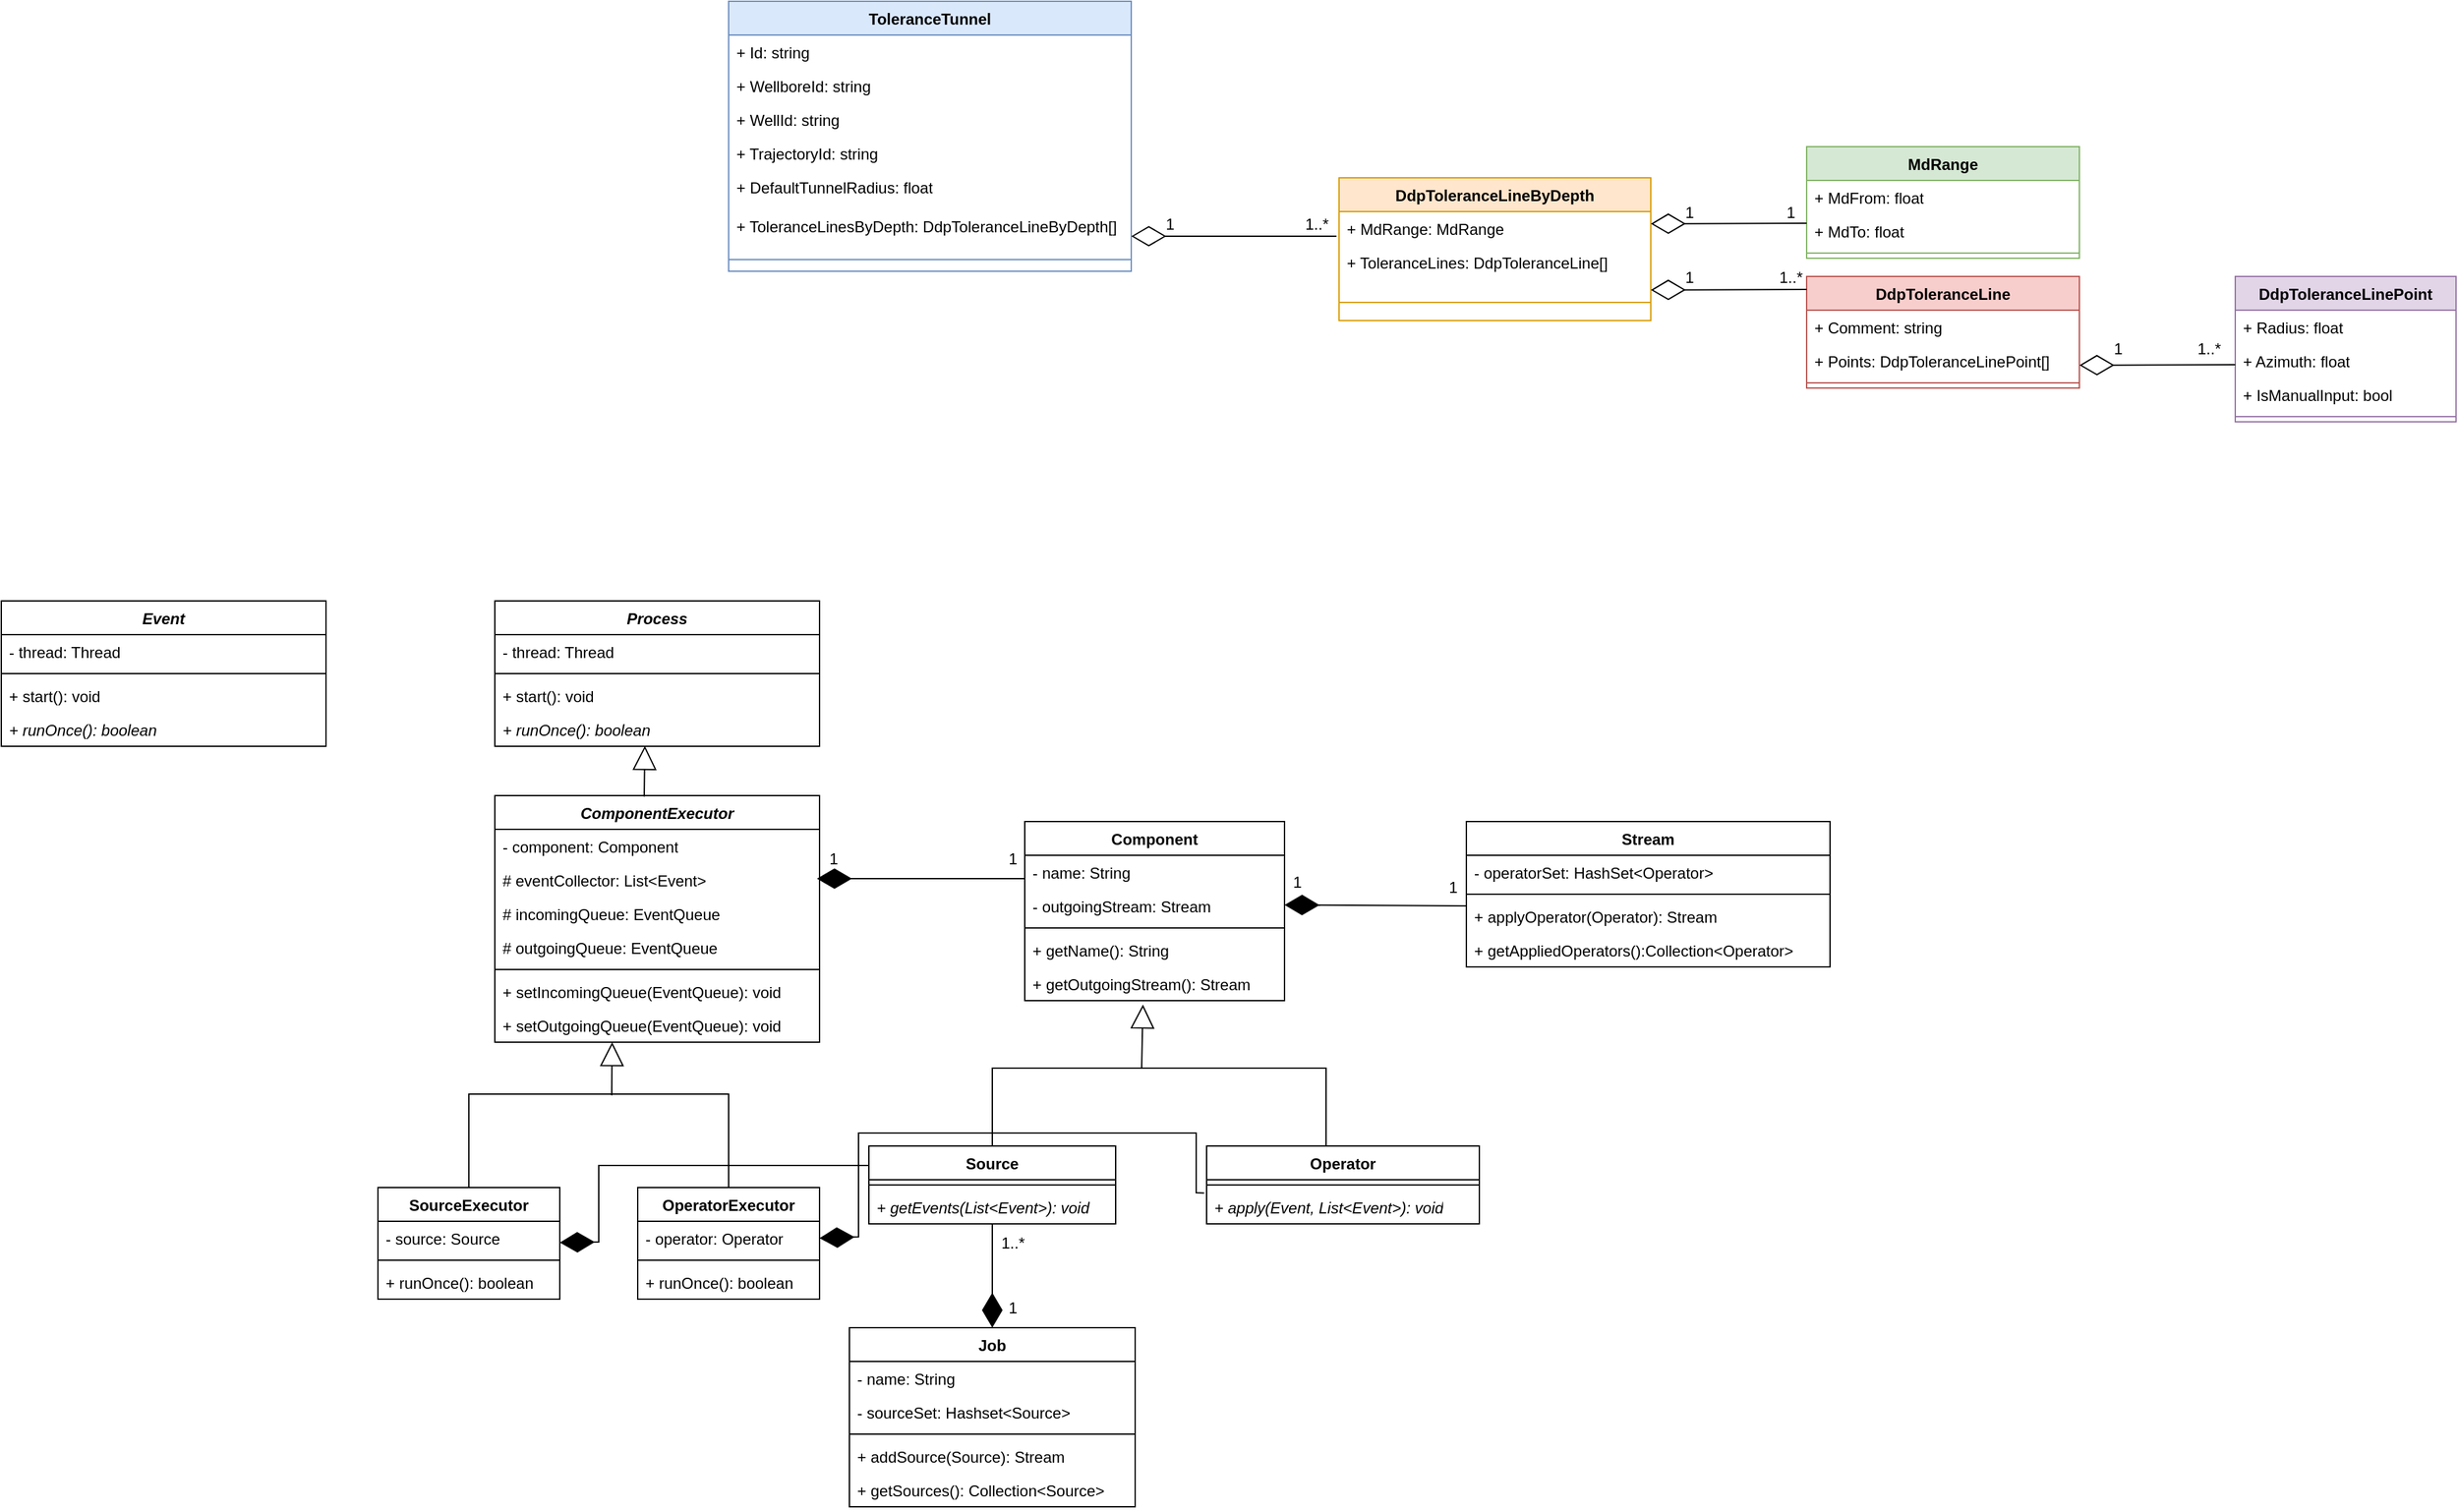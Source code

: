 <mxfile version="24.8.4">
  <diagram name="Page-1" id="TQH9wQtYQM811fhHDUME">
    <mxGraphModel dx="2277" dy="254" grid="1" gridSize="10" guides="1" tooltips="1" connect="1" arrows="1" fold="1" page="0" pageScale="1" pageWidth="850" pageHeight="1100" math="0" shadow="0">
      <root>
        <mxCell id="0" />
        <mxCell id="1" parent="0" />
        <mxCell id="qOWdi3NvwAaLhNpTAvil-1" value="ToleranceTunnel" style="swimlane;fontStyle=1;align=center;verticalAlign=top;childLayout=stackLayout;horizontal=1;startSize=26;horizontalStack=0;resizeParent=1;resizeParentMax=0;resizeLast=0;collapsible=1;marginBottom=0;whiteSpace=wrap;html=1;fillColor=#dae8fc;strokeColor=#6c8ebf;" parent="1" vertex="1">
          <mxGeometry x="10" y="658" width="310" height="208" as="geometry" />
        </mxCell>
        <mxCell id="qOWdi3NvwAaLhNpTAvil-2" value="+ Id: string" style="text;strokeColor=none;fillColor=none;align=left;verticalAlign=top;spacingLeft=4;spacingRight=4;overflow=hidden;rotatable=0;points=[[0,0.5],[1,0.5]];portConstraint=eastwest;whiteSpace=wrap;html=1;" parent="qOWdi3NvwAaLhNpTAvil-1" vertex="1">
          <mxGeometry y="26" width="310" height="26" as="geometry" />
        </mxCell>
        <mxCell id="qOWdi3NvwAaLhNpTAvil-3" value="+ WellboreId: string" style="text;strokeColor=none;fillColor=none;align=left;verticalAlign=top;spacingLeft=4;spacingRight=4;overflow=hidden;rotatable=0;points=[[0,0.5],[1,0.5]];portConstraint=eastwest;whiteSpace=wrap;html=1;" parent="qOWdi3NvwAaLhNpTAvil-1" vertex="1">
          <mxGeometry y="52" width="310" height="26" as="geometry" />
        </mxCell>
        <mxCell id="qOWdi3NvwAaLhNpTAvil-4" value="+ WellId: string" style="text;strokeColor=none;fillColor=none;align=left;verticalAlign=top;spacingLeft=4;spacingRight=4;overflow=hidden;rotatable=0;points=[[0,0.5],[1,0.5]];portConstraint=eastwest;whiteSpace=wrap;html=1;" parent="qOWdi3NvwAaLhNpTAvil-1" vertex="1">
          <mxGeometry y="78" width="310" height="26" as="geometry" />
        </mxCell>
        <mxCell id="qOWdi3NvwAaLhNpTAvil-5" value="+ TrajectoryId: string" style="text;strokeColor=none;fillColor=none;align=left;verticalAlign=top;spacingLeft=4;spacingRight=4;overflow=hidden;rotatable=0;points=[[0,0.5],[1,0.5]];portConstraint=eastwest;whiteSpace=wrap;html=1;" parent="qOWdi3NvwAaLhNpTAvil-1" vertex="1">
          <mxGeometry y="104" width="310" height="26" as="geometry" />
        </mxCell>
        <mxCell id="qOWdi3NvwAaLhNpTAvil-6" value="+ DefaultTunnelRadius: float" style="text;strokeColor=none;fillColor=none;align=left;verticalAlign=top;spacingLeft=4;spacingRight=4;overflow=hidden;rotatable=0;points=[[0,0.5],[1,0.5]];portConstraint=eastwest;whiteSpace=wrap;html=1;" parent="qOWdi3NvwAaLhNpTAvil-1" vertex="1">
          <mxGeometry y="130" width="310" height="30" as="geometry" />
        </mxCell>
        <mxCell id="qOWdi3NvwAaLhNpTAvil-7" value="+ ToleranceLinesByDepth: DdpToleranceLineByDepth[]" style="text;strokeColor=none;fillColor=none;align=left;verticalAlign=top;spacingLeft=4;spacingRight=4;overflow=hidden;rotatable=0;points=[[0,0.5],[1,0.5]];portConstraint=eastwest;whiteSpace=wrap;html=1;" parent="qOWdi3NvwAaLhNpTAvil-1" vertex="1">
          <mxGeometry y="160" width="310" height="30" as="geometry" />
        </mxCell>
        <mxCell id="qOWdi3NvwAaLhNpTAvil-8" value="&#xa;&#xa;" style="line;strokeWidth=1;fillColor=none;align=left;verticalAlign=middle;spacingTop=-1;spacingLeft=3;spacingRight=3;rotatable=0;labelPosition=right;points=[];portConstraint=eastwest;strokeColor=inherit;" parent="qOWdi3NvwAaLhNpTAvil-1" vertex="1">
          <mxGeometry y="190" width="310" height="18" as="geometry" />
        </mxCell>
        <mxCell id="qOWdi3NvwAaLhNpTAvil-9" value="&lt;span style=&quot;text-align: left;&quot;&gt;DdpToleranceLineByDepth&lt;/span&gt;" style="swimlane;fontStyle=1;align=center;verticalAlign=top;childLayout=stackLayout;horizontal=1;startSize=26;horizontalStack=0;resizeParent=1;resizeParentMax=0;resizeLast=0;collapsible=1;marginBottom=0;whiteSpace=wrap;html=1;fillColor=#ffe6cc;strokeColor=#d79b00;" parent="1" vertex="1">
          <mxGeometry x="480" y="794" width="240" height="110" as="geometry" />
        </mxCell>
        <mxCell id="qOWdi3NvwAaLhNpTAvil-10" value="+ MdRange: MdRange" style="text;strokeColor=none;fillColor=none;align=left;verticalAlign=top;spacingLeft=4;spacingRight=4;overflow=hidden;rotatable=0;points=[[0,0.5],[1,0.5]];portConstraint=eastwest;whiteSpace=wrap;html=1;" parent="qOWdi3NvwAaLhNpTAvil-9" vertex="1">
          <mxGeometry y="26" width="240" height="26" as="geometry" />
        </mxCell>
        <mxCell id="qOWdi3NvwAaLhNpTAvil-11" value="+ ToleranceLines: DdpToleranceLine[]" style="text;strokeColor=none;fillColor=none;align=left;verticalAlign=top;spacingLeft=4;spacingRight=4;overflow=hidden;rotatable=0;points=[[0,0.5],[1,0.5]];portConstraint=eastwest;whiteSpace=wrap;html=1;" parent="qOWdi3NvwAaLhNpTAvil-9" vertex="1">
          <mxGeometry y="52" width="240" height="30" as="geometry" />
        </mxCell>
        <mxCell id="qOWdi3NvwAaLhNpTAvil-12" value="" style="line;strokeWidth=1;fillColor=none;align=left;verticalAlign=middle;spacingTop=-1;spacingLeft=3;spacingRight=3;rotatable=0;labelPosition=right;points=[];portConstraint=eastwest;strokeColor=inherit;" parent="qOWdi3NvwAaLhNpTAvil-9" vertex="1">
          <mxGeometry y="82" width="240" height="28" as="geometry" />
        </mxCell>
        <mxCell id="qOWdi3NvwAaLhNpTAvil-13" value="&lt;span style=&quot;text-align: left;&quot;&gt;MdRange&lt;/span&gt;" style="swimlane;fontStyle=1;align=center;verticalAlign=top;childLayout=stackLayout;horizontal=1;startSize=26;horizontalStack=0;resizeParent=1;resizeParentMax=0;resizeLast=0;collapsible=1;marginBottom=0;whiteSpace=wrap;html=1;fillColor=#d5e8d4;strokeColor=#82b366;" parent="1" vertex="1">
          <mxGeometry x="840" y="770" width="210" height="86" as="geometry" />
        </mxCell>
        <mxCell id="qOWdi3NvwAaLhNpTAvil-14" value="+ MdFrom: float" style="text;strokeColor=none;fillColor=none;align=left;verticalAlign=top;spacingLeft=4;spacingRight=4;overflow=hidden;rotatable=0;points=[[0,0.5],[1,0.5]];portConstraint=eastwest;whiteSpace=wrap;html=1;" parent="qOWdi3NvwAaLhNpTAvil-13" vertex="1">
          <mxGeometry y="26" width="210" height="26" as="geometry" />
        </mxCell>
        <mxCell id="qOWdi3NvwAaLhNpTAvil-15" value="+ MdTo: float" style="text;strokeColor=none;fillColor=none;align=left;verticalAlign=top;spacingLeft=4;spacingRight=4;overflow=hidden;rotatable=0;points=[[0,0.5],[1,0.5]];portConstraint=eastwest;whiteSpace=wrap;html=1;" parent="qOWdi3NvwAaLhNpTAvil-13" vertex="1">
          <mxGeometry y="52" width="210" height="26" as="geometry" />
        </mxCell>
        <mxCell id="qOWdi3NvwAaLhNpTAvil-16" value="" style="line;strokeWidth=1;fillColor=none;align=left;verticalAlign=middle;spacingTop=-1;spacingLeft=3;spacingRight=3;rotatable=0;labelPosition=right;points=[];portConstraint=eastwest;strokeColor=inherit;" parent="qOWdi3NvwAaLhNpTAvil-13" vertex="1">
          <mxGeometry y="78" width="210" height="8" as="geometry" />
        </mxCell>
        <mxCell id="qOWdi3NvwAaLhNpTAvil-17" value="&lt;span style=&quot;text-align: left;&quot;&gt;DdpToleranceLine&lt;/span&gt;" style="swimlane;fontStyle=1;align=center;verticalAlign=top;childLayout=stackLayout;horizontal=1;startSize=26;horizontalStack=0;resizeParent=1;resizeParentMax=0;resizeLast=0;collapsible=1;marginBottom=0;whiteSpace=wrap;html=1;fillColor=#f8cecc;strokeColor=#b85450;" parent="1" vertex="1">
          <mxGeometry x="840" y="870" width="210" height="86" as="geometry" />
        </mxCell>
        <mxCell id="qOWdi3NvwAaLhNpTAvil-18" value="+ Comment: string" style="text;strokeColor=none;fillColor=none;align=left;verticalAlign=top;spacingLeft=4;spacingRight=4;overflow=hidden;rotatable=0;points=[[0,0.5],[1,0.5]];portConstraint=eastwest;whiteSpace=wrap;html=1;" parent="qOWdi3NvwAaLhNpTAvil-17" vertex="1">
          <mxGeometry y="26" width="210" height="26" as="geometry" />
        </mxCell>
        <mxCell id="qOWdi3NvwAaLhNpTAvil-19" value="+ Points: DdpToleranceLinePoint[]" style="text;strokeColor=none;fillColor=none;align=left;verticalAlign=top;spacingLeft=4;spacingRight=4;overflow=hidden;rotatable=0;points=[[0,0.5],[1,0.5]];portConstraint=eastwest;whiteSpace=wrap;html=1;" parent="qOWdi3NvwAaLhNpTAvil-17" vertex="1">
          <mxGeometry y="52" width="210" height="26" as="geometry" />
        </mxCell>
        <mxCell id="qOWdi3NvwAaLhNpTAvil-20" value="" style="line;strokeWidth=1;fillColor=none;align=left;verticalAlign=middle;spacingTop=-1;spacingLeft=3;spacingRight=3;rotatable=0;labelPosition=right;points=[];portConstraint=eastwest;strokeColor=inherit;" parent="qOWdi3NvwAaLhNpTAvil-17" vertex="1">
          <mxGeometry y="78" width="210" height="8" as="geometry" />
        </mxCell>
        <mxCell id="qOWdi3NvwAaLhNpTAvil-21" value="" style="group" parent="1" vertex="1" connectable="0">
          <mxGeometry x="433" y="815" width="60" height="30" as="geometry" />
        </mxCell>
        <mxCell id="qOWdi3NvwAaLhNpTAvil-22" value="" style="endArrow=diamondThin;endFill=0;endSize=24;html=1;rounded=0;" parent="qOWdi3NvwAaLhNpTAvil-21" edge="1">
          <mxGeometry width="160" relative="1" as="geometry">
            <mxPoint x="45" y="24" as="sourcePoint" />
            <mxPoint x="-113" y="24" as="targetPoint" />
          </mxGeometry>
        </mxCell>
        <mxCell id="qOWdi3NvwAaLhNpTAvil-23" value="1..*" style="text;html=1;align=center;verticalAlign=middle;whiteSpace=wrap;rounded=0;" parent="qOWdi3NvwAaLhNpTAvil-21" vertex="1">
          <mxGeometry width="60" height="30" as="geometry" />
        </mxCell>
        <mxCell id="qOWdi3NvwAaLhNpTAvil-24" value="&lt;span style=&quot;text-align: left;&quot;&gt;DdpToleranceLinePoint&lt;/span&gt;" style="swimlane;fontStyle=1;align=center;verticalAlign=top;childLayout=stackLayout;horizontal=1;startSize=26;horizontalStack=0;resizeParent=1;resizeParentMax=0;resizeLast=0;collapsible=1;marginBottom=0;whiteSpace=wrap;html=1;fillColor=#e1d5e7;strokeColor=#9673a6;" parent="1" vertex="1">
          <mxGeometry x="1170" y="870" width="170" height="112" as="geometry" />
        </mxCell>
        <mxCell id="qOWdi3NvwAaLhNpTAvil-25" value="+ Radius: float" style="text;strokeColor=none;fillColor=none;align=left;verticalAlign=top;spacingLeft=4;spacingRight=4;overflow=hidden;rotatable=0;points=[[0,0.5],[1,0.5]];portConstraint=eastwest;whiteSpace=wrap;html=1;" parent="qOWdi3NvwAaLhNpTAvil-24" vertex="1">
          <mxGeometry y="26" width="170" height="26" as="geometry" />
        </mxCell>
        <mxCell id="qOWdi3NvwAaLhNpTAvil-26" value="+ Azimuth: float" style="text;strokeColor=none;fillColor=none;align=left;verticalAlign=top;spacingLeft=4;spacingRight=4;overflow=hidden;rotatable=0;points=[[0,0.5],[1,0.5]];portConstraint=eastwest;whiteSpace=wrap;html=1;" parent="qOWdi3NvwAaLhNpTAvil-24" vertex="1">
          <mxGeometry y="52" width="170" height="26" as="geometry" />
        </mxCell>
        <mxCell id="qOWdi3NvwAaLhNpTAvil-27" value="+ IsManualInput: bool" style="text;strokeColor=none;fillColor=none;align=left;verticalAlign=top;spacingLeft=4;spacingRight=4;overflow=hidden;rotatable=0;points=[[0,0.5],[1,0.5]];portConstraint=eastwest;whiteSpace=wrap;html=1;" parent="qOWdi3NvwAaLhNpTAvil-24" vertex="1">
          <mxGeometry y="78" width="170" height="26" as="geometry" />
        </mxCell>
        <mxCell id="qOWdi3NvwAaLhNpTAvil-28" value="" style="line;strokeWidth=1;fillColor=none;align=left;verticalAlign=middle;spacingTop=-1;spacingLeft=3;spacingRight=3;rotatable=0;labelPosition=right;points=[];portConstraint=eastwest;strokeColor=inherit;" parent="qOWdi3NvwAaLhNpTAvil-24" vertex="1">
          <mxGeometry y="104" width="170" height="8" as="geometry" />
        </mxCell>
        <mxCell id="qOWdi3NvwAaLhNpTAvil-29" value="" style="endArrow=diamondThin;endFill=0;endSize=24;html=1;rounded=0;" parent="1" edge="1">
          <mxGeometry width="160" relative="1" as="geometry">
            <mxPoint x="840" y="829" as="sourcePoint" />
            <mxPoint x="720" y="829.41" as="targetPoint" />
          </mxGeometry>
        </mxCell>
        <mxCell id="qOWdi3NvwAaLhNpTAvil-30" value="" style="endArrow=diamondThin;endFill=0;endSize=24;html=1;rounded=0;" parent="1" edge="1">
          <mxGeometry width="160" relative="1" as="geometry">
            <mxPoint x="840" y="880" as="sourcePoint" />
            <mxPoint x="720" y="880.41" as="targetPoint" />
          </mxGeometry>
        </mxCell>
        <mxCell id="qOWdi3NvwAaLhNpTAvil-31" value="1" style="text;html=1;align=center;verticalAlign=middle;whiteSpace=wrap;rounded=0;" parent="1" vertex="1">
          <mxGeometry x="798" y="806" width="60" height="30" as="geometry" />
        </mxCell>
        <mxCell id="qOWdi3NvwAaLhNpTAvil-32" value="1..*" style="text;html=1;align=center;verticalAlign=middle;whiteSpace=wrap;rounded=0;" parent="1" vertex="1">
          <mxGeometry x="798" y="856" width="60" height="30" as="geometry" />
        </mxCell>
        <mxCell id="qOWdi3NvwAaLhNpTAvil-33" value="" style="endArrow=diamondThin;endFill=0;endSize=24;html=1;rounded=0;" parent="1" edge="1">
          <mxGeometry width="160" relative="1" as="geometry">
            <mxPoint x="1170" y="938" as="sourcePoint" />
            <mxPoint x="1050" y="938.41" as="targetPoint" />
          </mxGeometry>
        </mxCell>
        <mxCell id="qOWdi3NvwAaLhNpTAvil-34" value="1..*" style="text;html=1;align=center;verticalAlign=middle;whiteSpace=wrap;rounded=0;" parent="1" vertex="1">
          <mxGeometry x="1120" y="911" width="60" height="30" as="geometry" />
        </mxCell>
        <mxCell id="qOWdi3NvwAaLhNpTAvil-38" value="1" style="text;html=1;align=center;verticalAlign=middle;whiteSpace=wrap;rounded=0;" parent="1" vertex="1">
          <mxGeometry x="320" y="815" width="60" height="30" as="geometry" />
        </mxCell>
        <mxCell id="qOWdi3NvwAaLhNpTAvil-42" value="1" style="text;html=1;align=center;verticalAlign=middle;whiteSpace=wrap;rounded=0;" parent="1" vertex="1">
          <mxGeometry x="720" y="806" width="60" height="30" as="geometry" />
        </mxCell>
        <mxCell id="qOWdi3NvwAaLhNpTAvil-43" value="1" style="text;html=1;align=center;verticalAlign=middle;whiteSpace=wrap;rounded=0;" parent="1" vertex="1">
          <mxGeometry x="720" y="856" width="60" height="30" as="geometry" />
        </mxCell>
        <mxCell id="qOWdi3NvwAaLhNpTAvil-44" value="1" style="text;html=1;align=center;verticalAlign=middle;whiteSpace=wrap;rounded=0;" parent="1" vertex="1">
          <mxGeometry x="1050" y="911" width="60" height="30" as="geometry" />
        </mxCell>
        <mxCell id="O60IhAS-51ve3mMH8GBg-1" value="Component" style="swimlane;fontStyle=1;align=center;verticalAlign=top;childLayout=stackLayout;horizontal=1;startSize=26;horizontalStack=0;resizeParent=1;resizeParentMax=0;resizeLast=0;collapsible=1;marginBottom=0;whiteSpace=wrap;html=1;" vertex="1" parent="1">
          <mxGeometry x="238" y="1290" width="200" height="138" as="geometry" />
        </mxCell>
        <mxCell id="O60IhAS-51ve3mMH8GBg-2" value="- name: String" style="text;strokeColor=none;fillColor=none;align=left;verticalAlign=top;spacingLeft=4;spacingRight=4;overflow=hidden;rotatable=0;points=[[0,0.5],[1,0.5]];portConstraint=eastwest;whiteSpace=wrap;html=1;" vertex="1" parent="O60IhAS-51ve3mMH8GBg-1">
          <mxGeometry y="26" width="200" height="26" as="geometry" />
        </mxCell>
        <mxCell id="O60IhAS-51ve3mMH8GBg-16" value="- outgoingStream: Stream" style="text;strokeColor=none;fillColor=none;align=left;verticalAlign=top;spacingLeft=4;spacingRight=4;overflow=hidden;rotatable=0;points=[[0,0.5],[1,0.5]];portConstraint=eastwest;whiteSpace=wrap;html=1;" vertex="1" parent="O60IhAS-51ve3mMH8GBg-1">
          <mxGeometry y="52" width="200" height="26" as="geometry" />
        </mxCell>
        <mxCell id="O60IhAS-51ve3mMH8GBg-3" value="" style="line;strokeWidth=1;fillColor=none;align=left;verticalAlign=middle;spacingTop=-1;spacingLeft=3;spacingRight=3;rotatable=0;labelPosition=right;points=[];portConstraint=eastwest;strokeColor=inherit;" vertex="1" parent="O60IhAS-51ve3mMH8GBg-1">
          <mxGeometry y="78" width="200" height="8" as="geometry" />
        </mxCell>
        <mxCell id="O60IhAS-51ve3mMH8GBg-4" value="+ getName(): String&lt;div&gt;&lt;br&gt;&lt;/div&gt;" style="text;strokeColor=none;fillColor=none;align=left;verticalAlign=top;spacingLeft=4;spacingRight=4;overflow=hidden;rotatable=0;points=[[0,0.5],[1,0.5]];portConstraint=eastwest;whiteSpace=wrap;html=1;" vertex="1" parent="O60IhAS-51ve3mMH8GBg-1">
          <mxGeometry y="86" width="200" height="26" as="geometry" />
        </mxCell>
        <mxCell id="O60IhAS-51ve3mMH8GBg-17" value="+ getOutgoingStream(): Stream&lt;div&gt;&lt;br&gt;&lt;/div&gt;" style="text;strokeColor=none;fillColor=none;align=left;verticalAlign=top;spacingLeft=4;spacingRight=4;overflow=hidden;rotatable=0;points=[[0,0.5],[1,0.5]];portConstraint=eastwest;whiteSpace=wrap;html=1;" vertex="1" parent="O60IhAS-51ve3mMH8GBg-1">
          <mxGeometry y="112" width="200" height="26" as="geometry" />
        </mxCell>
        <mxCell id="O60IhAS-51ve3mMH8GBg-5" value="Source" style="swimlane;fontStyle=1;align=center;verticalAlign=top;childLayout=stackLayout;horizontal=1;startSize=26;horizontalStack=0;resizeParent=1;resizeParentMax=0;resizeLast=0;collapsible=1;marginBottom=0;whiteSpace=wrap;html=1;" vertex="1" parent="1">
          <mxGeometry x="118" y="1540" width="190" height="60" as="geometry" />
        </mxCell>
        <mxCell id="O60IhAS-51ve3mMH8GBg-7" value="" style="line;strokeWidth=1;fillColor=none;align=left;verticalAlign=middle;spacingTop=-1;spacingLeft=3;spacingRight=3;rotatable=0;labelPosition=right;points=[];portConstraint=eastwest;strokeColor=inherit;" vertex="1" parent="O60IhAS-51ve3mMH8GBg-5">
          <mxGeometry y="26" width="190" height="8" as="geometry" />
        </mxCell>
        <mxCell id="O60IhAS-51ve3mMH8GBg-8" value="&lt;i&gt;+ getEvents(List&amp;lt;Event&amp;gt;): void&lt;/i&gt;" style="text;strokeColor=none;fillColor=none;align=left;verticalAlign=top;spacingLeft=4;spacingRight=4;overflow=hidden;rotatable=0;points=[[0,0.5],[1,0.5]];portConstraint=eastwest;whiteSpace=wrap;html=1;" vertex="1" parent="O60IhAS-51ve3mMH8GBg-5">
          <mxGeometry y="34" width="190" height="26" as="geometry" />
        </mxCell>
        <mxCell id="O60IhAS-51ve3mMH8GBg-9" value="Operator" style="swimlane;fontStyle=1;align=center;verticalAlign=top;childLayout=stackLayout;horizontal=1;startSize=26;horizontalStack=0;resizeParent=1;resizeParentMax=0;resizeLast=0;collapsible=1;marginBottom=0;whiteSpace=wrap;html=1;" vertex="1" parent="1">
          <mxGeometry x="378" y="1540" width="210" height="60" as="geometry" />
        </mxCell>
        <mxCell id="O60IhAS-51ve3mMH8GBg-11" value="" style="line;strokeWidth=1;fillColor=none;align=left;verticalAlign=middle;spacingTop=-1;spacingLeft=3;spacingRight=3;rotatable=0;labelPosition=right;points=[];portConstraint=eastwest;strokeColor=inherit;" vertex="1" parent="O60IhAS-51ve3mMH8GBg-9">
          <mxGeometry y="26" width="210" height="8" as="geometry" />
        </mxCell>
        <mxCell id="O60IhAS-51ve3mMH8GBg-12" value="&lt;i&gt;+ apply(Event, List&amp;lt;Event&amp;gt;): void&lt;/i&gt;" style="text;strokeColor=none;fillColor=none;align=left;verticalAlign=top;spacingLeft=4;spacingRight=4;overflow=hidden;rotatable=0;points=[[0,0.5],[1,0.5]];portConstraint=eastwest;whiteSpace=wrap;html=1;" vertex="1" parent="O60IhAS-51ve3mMH8GBg-9">
          <mxGeometry y="34" width="210" height="26" as="geometry" />
        </mxCell>
        <mxCell id="O60IhAS-51ve3mMH8GBg-15" value="" style="endArrow=block;endSize=16;endFill=0;html=1;rounded=0;exitX=0.438;exitY=0;exitDx=0;exitDy=0;exitPerimeter=0;" edge="1" parent="1" source="O60IhAS-51ve3mMH8GBg-9">
          <mxGeometry width="160" relative="1" as="geometry">
            <mxPoint x="528" y="1470" as="sourcePoint" />
            <mxPoint x="329" y="1431" as="targetPoint" />
            <Array as="points">
              <mxPoint x="470" y="1480" />
              <mxPoint x="328" y="1480" />
            </Array>
          </mxGeometry>
        </mxCell>
        <mxCell id="O60IhAS-51ve3mMH8GBg-18" value="Stream" style="swimlane;fontStyle=1;align=center;verticalAlign=top;childLayout=stackLayout;horizontal=1;startSize=26;horizontalStack=0;resizeParent=1;resizeParentMax=0;resizeLast=0;collapsible=1;marginBottom=0;whiteSpace=wrap;html=1;" vertex="1" parent="1">
          <mxGeometry x="578" y="1290" width="280" height="112" as="geometry" />
        </mxCell>
        <mxCell id="O60IhAS-51ve3mMH8GBg-19" value="- operatorSet: HashSet&amp;lt;Operator&amp;gt;&amp;nbsp;&amp;nbsp;" style="text;strokeColor=none;fillColor=none;align=left;verticalAlign=top;spacingLeft=4;spacingRight=4;overflow=hidden;rotatable=0;points=[[0,0.5],[1,0.5]];portConstraint=eastwest;whiteSpace=wrap;html=1;" vertex="1" parent="O60IhAS-51ve3mMH8GBg-18">
          <mxGeometry y="26" width="280" height="26" as="geometry" />
        </mxCell>
        <mxCell id="O60IhAS-51ve3mMH8GBg-34" value="" style="endArrow=diamondThin;endFill=1;endSize=24;html=1;rounded=0;exitX=0;exitY=0.5;exitDx=0;exitDy=0;" edge="1" parent="O60IhAS-51ve3mMH8GBg-18">
          <mxGeometry width="160" relative="1" as="geometry">
            <mxPoint y="65" as="sourcePoint" />
            <mxPoint x="-140" y="64.29" as="targetPoint" />
          </mxGeometry>
        </mxCell>
        <mxCell id="O60IhAS-51ve3mMH8GBg-21" value="" style="line;strokeWidth=1;fillColor=none;align=left;verticalAlign=middle;spacingTop=-1;spacingLeft=3;spacingRight=3;rotatable=0;labelPosition=right;points=[];portConstraint=eastwest;strokeColor=inherit;" vertex="1" parent="O60IhAS-51ve3mMH8GBg-18">
          <mxGeometry y="52" width="280" height="8" as="geometry" />
        </mxCell>
        <mxCell id="O60IhAS-51ve3mMH8GBg-22" value="+ applyOperator(Operator): Stream&lt;div&gt;&lt;br&gt;&lt;/div&gt;" style="text;strokeColor=none;fillColor=none;align=left;verticalAlign=top;spacingLeft=4;spacingRight=4;overflow=hidden;rotatable=0;points=[[0,0.5],[1,0.5]];portConstraint=eastwest;whiteSpace=wrap;html=1;" vertex="1" parent="O60IhAS-51ve3mMH8GBg-18">
          <mxGeometry y="60" width="280" height="26" as="geometry" />
        </mxCell>
        <mxCell id="O60IhAS-51ve3mMH8GBg-23" value="+ getAppliedOperators():Collection&amp;lt;Operator&amp;gt;&amp;nbsp;&lt;div&gt;&lt;br&gt;&lt;/div&gt;" style="text;strokeColor=none;fillColor=none;align=left;verticalAlign=top;spacingLeft=4;spacingRight=4;overflow=hidden;rotatable=0;points=[[0,0.5],[1,0.5]];portConstraint=eastwest;whiteSpace=wrap;html=1;" vertex="1" parent="O60IhAS-51ve3mMH8GBg-18">
          <mxGeometry y="86" width="280" height="26" as="geometry" />
        </mxCell>
        <mxCell id="O60IhAS-51ve3mMH8GBg-31" value="1" style="text;html=1;align=center;verticalAlign=middle;whiteSpace=wrap;rounded=0;" vertex="1" parent="1">
          <mxGeometry x="418" y="1322" width="60" height="30" as="geometry" />
        </mxCell>
        <mxCell id="O60IhAS-51ve3mMH8GBg-32" value="1" style="text;html=1;align=center;verticalAlign=middle;whiteSpace=wrap;rounded=0;" vertex="1" parent="1">
          <mxGeometry x="538" y="1326" width="60" height="30" as="geometry" />
        </mxCell>
        <mxCell id="O60IhAS-51ve3mMH8GBg-35" value="" style="endArrow=none;html=1;rounded=0;exitX=0.5;exitY=0;exitDx=0;exitDy=0;" edge="1" parent="1" source="O60IhAS-51ve3mMH8GBg-5">
          <mxGeometry width="50" height="50" relative="1" as="geometry">
            <mxPoint x="538" y="1510" as="sourcePoint" />
            <mxPoint x="328" y="1480" as="targetPoint" />
            <Array as="points">
              <mxPoint x="213" y="1480" />
            </Array>
          </mxGeometry>
        </mxCell>
        <mxCell id="O60IhAS-51ve3mMH8GBg-36" value="Job" style="swimlane;fontStyle=1;align=center;verticalAlign=top;childLayout=stackLayout;horizontal=1;startSize=26;horizontalStack=0;resizeParent=1;resizeParentMax=0;resizeLast=0;collapsible=1;marginBottom=0;whiteSpace=wrap;html=1;" vertex="1" parent="1">
          <mxGeometry x="103" y="1680" width="220" height="138" as="geometry" />
        </mxCell>
        <mxCell id="O60IhAS-51ve3mMH8GBg-37" value="- name: String" style="text;strokeColor=none;fillColor=none;align=left;verticalAlign=top;spacingLeft=4;spacingRight=4;overflow=hidden;rotatable=0;points=[[0,0.5],[1,0.5]];portConstraint=eastwest;whiteSpace=wrap;html=1;" vertex="1" parent="O60IhAS-51ve3mMH8GBg-36">
          <mxGeometry y="26" width="220" height="26" as="geometry" />
        </mxCell>
        <mxCell id="O60IhAS-51ve3mMH8GBg-38" value="- sourceSet: Hashset&amp;lt;Source&amp;gt;" style="text;strokeColor=none;fillColor=none;align=left;verticalAlign=top;spacingLeft=4;spacingRight=4;overflow=hidden;rotatable=0;points=[[0,0.5],[1,0.5]];portConstraint=eastwest;whiteSpace=wrap;html=1;" vertex="1" parent="O60IhAS-51ve3mMH8GBg-36">
          <mxGeometry y="52" width="220" height="26" as="geometry" />
        </mxCell>
        <mxCell id="O60IhAS-51ve3mMH8GBg-39" value="" style="line;strokeWidth=1;fillColor=none;align=left;verticalAlign=middle;spacingTop=-1;spacingLeft=3;spacingRight=3;rotatable=0;labelPosition=right;points=[];portConstraint=eastwest;strokeColor=inherit;" vertex="1" parent="O60IhAS-51ve3mMH8GBg-36">
          <mxGeometry y="78" width="220" height="8" as="geometry" />
        </mxCell>
        <mxCell id="O60IhAS-51ve3mMH8GBg-40" value="+ addSource(Source): Stream&lt;div&gt;&lt;br&gt;&lt;/div&gt;" style="text;strokeColor=none;fillColor=none;align=left;verticalAlign=top;spacingLeft=4;spacingRight=4;overflow=hidden;rotatable=0;points=[[0,0.5],[1,0.5]];portConstraint=eastwest;whiteSpace=wrap;html=1;" vertex="1" parent="O60IhAS-51ve3mMH8GBg-36">
          <mxGeometry y="86" width="220" height="26" as="geometry" />
        </mxCell>
        <mxCell id="O60IhAS-51ve3mMH8GBg-41" value="+ getSources(): Collection&amp;lt;Source&amp;gt;&lt;div&gt;&lt;br&gt;&lt;/div&gt;" style="text;strokeColor=none;fillColor=none;align=left;verticalAlign=top;spacingLeft=4;spacingRight=4;overflow=hidden;rotatable=0;points=[[0,0.5],[1,0.5]];portConstraint=eastwest;whiteSpace=wrap;html=1;" vertex="1" parent="O60IhAS-51ve3mMH8GBg-36">
          <mxGeometry y="112" width="220" height="26" as="geometry" />
        </mxCell>
        <mxCell id="O60IhAS-51ve3mMH8GBg-42" value="" style="endArrow=diamondThin;endFill=1;endSize=24;html=1;rounded=0;entryX=0.5;entryY=0;entryDx=0;entryDy=0;" edge="1" parent="1" source="O60IhAS-51ve3mMH8GBg-8" target="O60IhAS-51ve3mMH8GBg-36">
          <mxGeometry width="160" relative="1" as="geometry">
            <mxPoint x="120" y="1570" as="sourcePoint" />
            <mxPoint x="20" y="1569.58" as="targetPoint" />
          </mxGeometry>
        </mxCell>
        <mxCell id="O60IhAS-51ve3mMH8GBg-43" value="1" style="text;html=1;align=center;verticalAlign=middle;whiteSpace=wrap;rounded=0;" vertex="1" parent="1">
          <mxGeometry x="199" y="1650" width="60" height="30" as="geometry" />
        </mxCell>
        <mxCell id="O60IhAS-51ve3mMH8GBg-44" value="1..*" style="text;html=1;align=center;verticalAlign=middle;whiteSpace=wrap;rounded=0;" vertex="1" parent="1">
          <mxGeometry x="199" y="1600" width="60" height="30" as="geometry" />
        </mxCell>
        <mxCell id="O60IhAS-51ve3mMH8GBg-45" value="&lt;i&gt;Process&lt;/i&gt;" style="swimlane;fontStyle=1;align=center;verticalAlign=top;childLayout=stackLayout;horizontal=1;startSize=26;horizontalStack=0;resizeParent=1;resizeParentMax=0;resizeLast=0;collapsible=1;marginBottom=0;whiteSpace=wrap;html=1;" vertex="1" parent="1">
          <mxGeometry x="-170" y="1120" width="250" height="112" as="geometry" />
        </mxCell>
        <mxCell id="O60IhAS-51ve3mMH8GBg-46" value="- thread: Thread" style="text;strokeColor=none;fillColor=none;align=left;verticalAlign=top;spacingLeft=4;spacingRight=4;overflow=hidden;rotatable=0;points=[[0,0.5],[1,0.5]];portConstraint=eastwest;whiteSpace=wrap;html=1;" vertex="1" parent="O60IhAS-51ve3mMH8GBg-45">
          <mxGeometry y="26" width="250" height="26" as="geometry" />
        </mxCell>
        <mxCell id="O60IhAS-51ve3mMH8GBg-48" value="" style="line;strokeWidth=1;fillColor=none;align=left;verticalAlign=middle;spacingTop=-1;spacingLeft=3;spacingRight=3;rotatable=0;labelPosition=right;points=[];portConstraint=eastwest;strokeColor=inherit;" vertex="1" parent="O60IhAS-51ve3mMH8GBg-45">
          <mxGeometry y="52" width="250" height="8" as="geometry" />
        </mxCell>
        <mxCell id="O60IhAS-51ve3mMH8GBg-49" value="+ start(): void&lt;div&gt;&lt;br&gt;&lt;/div&gt;" style="text;strokeColor=none;fillColor=none;align=left;verticalAlign=top;spacingLeft=4;spacingRight=4;overflow=hidden;rotatable=0;points=[[0,0.5],[1,0.5]];portConstraint=eastwest;whiteSpace=wrap;html=1;" vertex="1" parent="O60IhAS-51ve3mMH8GBg-45">
          <mxGeometry y="60" width="250" height="26" as="geometry" />
        </mxCell>
        <mxCell id="O60IhAS-51ve3mMH8GBg-50" value="&lt;i&gt;+ runOnce(): boolean&lt;/i&gt;&lt;div&gt;&lt;br&gt;&lt;/div&gt;" style="text;strokeColor=none;fillColor=none;align=left;verticalAlign=top;spacingLeft=4;spacingRight=4;overflow=hidden;rotatable=0;points=[[0,0.5],[1,0.5]];portConstraint=eastwest;whiteSpace=wrap;html=1;" vertex="1" parent="O60IhAS-51ve3mMH8GBg-45">
          <mxGeometry y="86" width="250" height="26" as="geometry" />
        </mxCell>
        <mxCell id="O60IhAS-51ve3mMH8GBg-51" value="&lt;i&gt;ComponentExecutor&lt;/i&gt;" style="swimlane;fontStyle=1;align=center;verticalAlign=top;childLayout=stackLayout;horizontal=1;startSize=26;horizontalStack=0;resizeParent=1;resizeParentMax=0;resizeLast=0;collapsible=1;marginBottom=0;whiteSpace=wrap;html=1;" vertex="1" parent="1">
          <mxGeometry x="-170" y="1270" width="250" height="190" as="geometry" />
        </mxCell>
        <mxCell id="O60IhAS-51ve3mMH8GBg-52" value="- component: Component" style="text;strokeColor=none;fillColor=none;align=left;verticalAlign=top;spacingLeft=4;spacingRight=4;overflow=hidden;rotatable=0;points=[[0,0.5],[1,0.5]];portConstraint=eastwest;whiteSpace=wrap;html=1;" vertex="1" parent="O60IhAS-51ve3mMH8GBg-51">
          <mxGeometry y="26" width="250" height="26" as="geometry" />
        </mxCell>
        <mxCell id="O60IhAS-51ve3mMH8GBg-60" value="# eventCollector: List&amp;lt;Event&amp;gt;" style="text;strokeColor=none;fillColor=none;align=left;verticalAlign=top;spacingLeft=4;spacingRight=4;overflow=hidden;rotatable=0;points=[[0,0.5],[1,0.5]];portConstraint=eastwest;whiteSpace=wrap;html=1;" vertex="1" parent="O60IhAS-51ve3mMH8GBg-51">
          <mxGeometry y="52" width="250" height="26" as="geometry" />
        </mxCell>
        <mxCell id="O60IhAS-51ve3mMH8GBg-61" value="# incomingQueue: EventQueue" style="text;strokeColor=none;fillColor=none;align=left;verticalAlign=top;spacingLeft=4;spacingRight=4;overflow=hidden;rotatable=0;points=[[0,0.5],[1,0.5]];portConstraint=eastwest;whiteSpace=wrap;html=1;" vertex="1" parent="O60IhAS-51ve3mMH8GBg-51">
          <mxGeometry y="78" width="250" height="26" as="geometry" />
        </mxCell>
        <mxCell id="O60IhAS-51ve3mMH8GBg-62" value="# outgoingQueue: EventQueue" style="text;strokeColor=none;fillColor=none;align=left;verticalAlign=top;spacingLeft=4;spacingRight=4;overflow=hidden;rotatable=0;points=[[0,0.5],[1,0.5]];portConstraint=eastwest;whiteSpace=wrap;html=1;" vertex="1" parent="O60IhAS-51ve3mMH8GBg-51">
          <mxGeometry y="104" width="250" height="26" as="geometry" />
        </mxCell>
        <mxCell id="O60IhAS-51ve3mMH8GBg-53" value="" style="line;strokeWidth=1;fillColor=none;align=left;verticalAlign=middle;spacingTop=-1;spacingLeft=3;spacingRight=3;rotatable=0;labelPosition=right;points=[];portConstraint=eastwest;strokeColor=inherit;" vertex="1" parent="O60IhAS-51ve3mMH8GBg-51">
          <mxGeometry y="130" width="250" height="8" as="geometry" />
        </mxCell>
        <mxCell id="O60IhAS-51ve3mMH8GBg-54" value="+ setIncomingQueue(EventQueue): void&lt;div&gt;&lt;br&gt;&lt;/div&gt;" style="text;strokeColor=none;fillColor=none;align=left;verticalAlign=top;spacingLeft=4;spacingRight=4;overflow=hidden;rotatable=0;points=[[0,0.5],[1,0.5]];portConstraint=eastwest;whiteSpace=wrap;html=1;" vertex="1" parent="O60IhAS-51ve3mMH8GBg-51">
          <mxGeometry y="138" width="250" height="26" as="geometry" />
        </mxCell>
        <mxCell id="O60IhAS-51ve3mMH8GBg-63" value="+ setOutgoingQueue(EventQueue): void&lt;div&gt;&lt;br&gt;&lt;/div&gt;" style="text;strokeColor=none;fillColor=none;align=left;verticalAlign=top;spacingLeft=4;spacingRight=4;overflow=hidden;rotatable=0;points=[[0,0.5],[1,0.5]];portConstraint=eastwest;whiteSpace=wrap;html=1;" vertex="1" parent="O60IhAS-51ve3mMH8GBg-51">
          <mxGeometry y="164" width="250" height="26" as="geometry" />
        </mxCell>
        <mxCell id="O60IhAS-51ve3mMH8GBg-56" value="" style="endArrow=block;endSize=16;endFill=0;html=1;rounded=0;entryX=0.462;entryY=0.989;entryDx=0;entryDy=0;entryPerimeter=0;exitX=0.46;exitY=0.004;exitDx=0;exitDy=0;exitPerimeter=0;" edge="1" parent="1" source="O60IhAS-51ve3mMH8GBg-51" target="O60IhAS-51ve3mMH8GBg-50">
          <mxGeometry width="160" relative="1" as="geometry">
            <mxPoint x="-68" y="1270" as="sourcePoint" />
            <mxPoint x="270" y="1350" as="targetPoint" />
          </mxGeometry>
        </mxCell>
        <mxCell id="O60IhAS-51ve3mMH8GBg-57" value="" style="endArrow=diamondThin;endFill=1;endSize=24;html=1;rounded=0;exitX=0.517;exitY=1;exitDx=0;exitDy=0;entryX=0.5;entryY=1;entryDx=0;entryDy=0;exitPerimeter=0;" edge="1" parent="1">
          <mxGeometry width="160" relative="1" as="geometry">
            <mxPoint x="238.02" y="1334" as="sourcePoint" />
            <mxPoint x="78" y="1334" as="targetPoint" />
          </mxGeometry>
        </mxCell>
        <mxCell id="O60IhAS-51ve3mMH8GBg-58" value="1" style="text;html=1;align=center;verticalAlign=middle;whiteSpace=wrap;rounded=0;" vertex="1" parent="1">
          <mxGeometry x="61" y="1304" width="60" height="30" as="geometry" />
        </mxCell>
        <mxCell id="O60IhAS-51ve3mMH8GBg-59" value="1" style="text;html=1;align=center;verticalAlign=middle;whiteSpace=wrap;rounded=0;" vertex="1" parent="1">
          <mxGeometry x="199" y="1304" width="60" height="30" as="geometry" />
        </mxCell>
        <mxCell id="O60IhAS-51ve3mMH8GBg-65" value="SourceExecutor" style="swimlane;fontStyle=1;align=center;verticalAlign=top;childLayout=stackLayout;horizontal=1;startSize=26;horizontalStack=0;resizeParent=1;resizeParentMax=0;resizeLast=0;collapsible=1;marginBottom=0;whiteSpace=wrap;html=1;" vertex="1" parent="1">
          <mxGeometry x="-260" y="1572" width="140" height="86" as="geometry" />
        </mxCell>
        <mxCell id="O60IhAS-51ve3mMH8GBg-66" value="- source: Source" style="text;strokeColor=none;fillColor=none;align=left;verticalAlign=top;spacingLeft=4;spacingRight=4;overflow=hidden;rotatable=0;points=[[0,0.5],[1,0.5]];portConstraint=eastwest;whiteSpace=wrap;html=1;" vertex="1" parent="O60IhAS-51ve3mMH8GBg-65">
          <mxGeometry y="26" width="140" height="26" as="geometry" />
        </mxCell>
        <mxCell id="O60IhAS-51ve3mMH8GBg-70" value="" style="line;strokeWidth=1;fillColor=none;align=left;verticalAlign=middle;spacingTop=-1;spacingLeft=3;spacingRight=3;rotatable=0;labelPosition=right;points=[];portConstraint=eastwest;strokeColor=inherit;" vertex="1" parent="O60IhAS-51ve3mMH8GBg-65">
          <mxGeometry y="52" width="140" height="8" as="geometry" />
        </mxCell>
        <mxCell id="O60IhAS-51ve3mMH8GBg-72" value="+ runOnce(): boolean&lt;div&gt;&lt;br&gt;&lt;/div&gt;" style="text;strokeColor=none;fillColor=none;align=left;verticalAlign=top;spacingLeft=4;spacingRight=4;overflow=hidden;rotatable=0;points=[[0,0.5],[1,0.5]];portConstraint=eastwest;whiteSpace=wrap;html=1;" vertex="1" parent="O60IhAS-51ve3mMH8GBg-65">
          <mxGeometry y="60" width="140" height="26" as="geometry" />
        </mxCell>
        <mxCell id="O60IhAS-51ve3mMH8GBg-73" value="OperatorExecutor" style="swimlane;fontStyle=1;align=center;verticalAlign=top;childLayout=stackLayout;horizontal=1;startSize=26;horizontalStack=0;resizeParent=1;resizeParentMax=0;resizeLast=0;collapsible=1;marginBottom=0;whiteSpace=wrap;html=1;" vertex="1" parent="1">
          <mxGeometry x="-60" y="1572" width="140" height="86" as="geometry" />
        </mxCell>
        <mxCell id="O60IhAS-51ve3mMH8GBg-74" value="- operator: Operator" style="text;strokeColor=none;fillColor=none;align=left;verticalAlign=top;spacingLeft=4;spacingRight=4;overflow=hidden;rotatable=0;points=[[0,0.5],[1,0.5]];portConstraint=eastwest;whiteSpace=wrap;html=1;" vertex="1" parent="O60IhAS-51ve3mMH8GBg-73">
          <mxGeometry y="26" width="140" height="26" as="geometry" />
        </mxCell>
        <mxCell id="O60IhAS-51ve3mMH8GBg-78" value="" style="line;strokeWidth=1;fillColor=none;align=left;verticalAlign=middle;spacingTop=-1;spacingLeft=3;spacingRight=3;rotatable=0;labelPosition=right;points=[];portConstraint=eastwest;strokeColor=inherit;" vertex="1" parent="O60IhAS-51ve3mMH8GBg-73">
          <mxGeometry y="52" width="140" height="8" as="geometry" />
        </mxCell>
        <mxCell id="O60IhAS-51ve3mMH8GBg-81" value="+ runOnce(): boolean&lt;div&gt;&lt;br&gt;&lt;/div&gt;" style="text;strokeColor=none;fillColor=none;align=left;verticalAlign=top;spacingLeft=4;spacingRight=4;overflow=hidden;rotatable=0;points=[[0,0.5],[1,0.5]];portConstraint=eastwest;whiteSpace=wrap;html=1;" vertex="1" parent="O60IhAS-51ve3mMH8GBg-73">
          <mxGeometry y="60" width="140" height="26" as="geometry" />
        </mxCell>
        <mxCell id="O60IhAS-51ve3mMH8GBg-82" value="" style="endArrow=block;endSize=16;endFill=0;html=1;rounded=0;entryX=0.462;entryY=0.989;entryDx=0;entryDy=0;entryPerimeter=0;" edge="1" parent="1">
          <mxGeometry width="160" relative="1" as="geometry">
            <mxPoint x="-80" y="1501" as="sourcePoint" />
            <mxPoint x="-79.71" y="1460" as="targetPoint" />
          </mxGeometry>
        </mxCell>
        <mxCell id="O60IhAS-51ve3mMH8GBg-83" value="" style="endArrow=none;html=1;rounded=0;entryX=0.5;entryY=0;entryDx=0;entryDy=0;" edge="1" parent="1" target="O60IhAS-51ve3mMH8GBg-65">
          <mxGeometry width="50" height="50" relative="1" as="geometry">
            <mxPoint x="-80" y="1500" as="sourcePoint" />
            <mxPoint x="200" y="1460" as="targetPoint" />
            <Array as="points">
              <mxPoint x="-190" y="1500" />
            </Array>
          </mxGeometry>
        </mxCell>
        <mxCell id="O60IhAS-51ve3mMH8GBg-86" value="" style="endArrow=none;html=1;rounded=0;entryX=0.5;entryY=0;entryDx=0;entryDy=0;" edge="1" parent="1" target="O60IhAS-51ve3mMH8GBg-73">
          <mxGeometry width="50" height="50" relative="1" as="geometry">
            <mxPoint x="-80" y="1500" as="sourcePoint" />
            <mxPoint x="-10" y="1450" as="targetPoint" />
            <Array as="points">
              <mxPoint x="10" y="1500" />
            </Array>
          </mxGeometry>
        </mxCell>
        <mxCell id="O60IhAS-51ve3mMH8GBg-87" value="" style="endArrow=diamondThin;endFill=1;endSize=24;html=1;rounded=0;exitX=0;exitY=0.25;exitDx=0;exitDy=0;entryX=0.5;entryY=1;entryDx=0;entryDy=0;" edge="1" parent="1" source="O60IhAS-51ve3mMH8GBg-5">
          <mxGeometry width="160" relative="1" as="geometry">
            <mxPoint x="40.02" y="1614.41" as="sourcePoint" />
            <mxPoint x="-120" y="1614.41" as="targetPoint" />
            <Array as="points">
              <mxPoint x="-90" y="1555" />
              <mxPoint x="-90" y="1614" />
            </Array>
          </mxGeometry>
        </mxCell>
        <mxCell id="O60IhAS-51ve3mMH8GBg-90" value="" style="endArrow=diamondThin;endFill=1;endSize=24;html=1;rounded=0;entryX=1;entryY=0.5;entryDx=0;entryDy=0;exitX=-0.009;exitY=0.088;exitDx=0;exitDy=0;exitPerimeter=0;" edge="1" parent="1" source="O60IhAS-51ve3mMH8GBg-12" target="O60IhAS-51ve3mMH8GBg-74">
          <mxGeometry width="160" relative="1" as="geometry">
            <mxPoint x="376" y="1576" as="sourcePoint" />
            <mxPoint x="90" y="1614.41" as="targetPoint" />
            <Array as="points">
              <mxPoint x="370" y="1576" />
              <mxPoint x="370" y="1530" />
              <mxPoint x="110" y="1530" />
              <mxPoint x="110" y="1610" />
            </Array>
          </mxGeometry>
        </mxCell>
        <mxCell id="O60IhAS-51ve3mMH8GBg-91" value="&lt;i&gt;Event&lt;/i&gt;" style="swimlane;fontStyle=1;align=center;verticalAlign=top;childLayout=stackLayout;horizontal=1;startSize=26;horizontalStack=0;resizeParent=1;resizeParentMax=0;resizeLast=0;collapsible=1;marginBottom=0;whiteSpace=wrap;html=1;" vertex="1" parent="1">
          <mxGeometry x="-550" y="1120" width="250" height="112" as="geometry" />
        </mxCell>
        <mxCell id="O60IhAS-51ve3mMH8GBg-92" value="- thread: Thread" style="text;strokeColor=none;fillColor=none;align=left;verticalAlign=top;spacingLeft=4;spacingRight=4;overflow=hidden;rotatable=0;points=[[0,0.5],[1,0.5]];portConstraint=eastwest;whiteSpace=wrap;html=1;" vertex="1" parent="O60IhAS-51ve3mMH8GBg-91">
          <mxGeometry y="26" width="250" height="26" as="geometry" />
        </mxCell>
        <mxCell id="O60IhAS-51ve3mMH8GBg-93" value="" style="line;strokeWidth=1;fillColor=none;align=left;verticalAlign=middle;spacingTop=-1;spacingLeft=3;spacingRight=3;rotatable=0;labelPosition=right;points=[];portConstraint=eastwest;strokeColor=inherit;" vertex="1" parent="O60IhAS-51ve3mMH8GBg-91">
          <mxGeometry y="52" width="250" height="8" as="geometry" />
        </mxCell>
        <mxCell id="O60IhAS-51ve3mMH8GBg-94" value="+ start(): void&lt;div&gt;&lt;br&gt;&lt;/div&gt;" style="text;strokeColor=none;fillColor=none;align=left;verticalAlign=top;spacingLeft=4;spacingRight=4;overflow=hidden;rotatable=0;points=[[0,0.5],[1,0.5]];portConstraint=eastwest;whiteSpace=wrap;html=1;" vertex="1" parent="O60IhAS-51ve3mMH8GBg-91">
          <mxGeometry y="60" width="250" height="26" as="geometry" />
        </mxCell>
        <mxCell id="O60IhAS-51ve3mMH8GBg-95" value="&lt;i&gt;+ runOnce(): boolean&lt;/i&gt;&lt;div&gt;&lt;br&gt;&lt;/div&gt;" style="text;strokeColor=none;fillColor=none;align=left;verticalAlign=top;spacingLeft=4;spacingRight=4;overflow=hidden;rotatable=0;points=[[0,0.5],[1,0.5]];portConstraint=eastwest;whiteSpace=wrap;html=1;" vertex="1" parent="O60IhAS-51ve3mMH8GBg-91">
          <mxGeometry y="86" width="250" height="26" as="geometry" />
        </mxCell>
      </root>
    </mxGraphModel>
  </diagram>
</mxfile>
